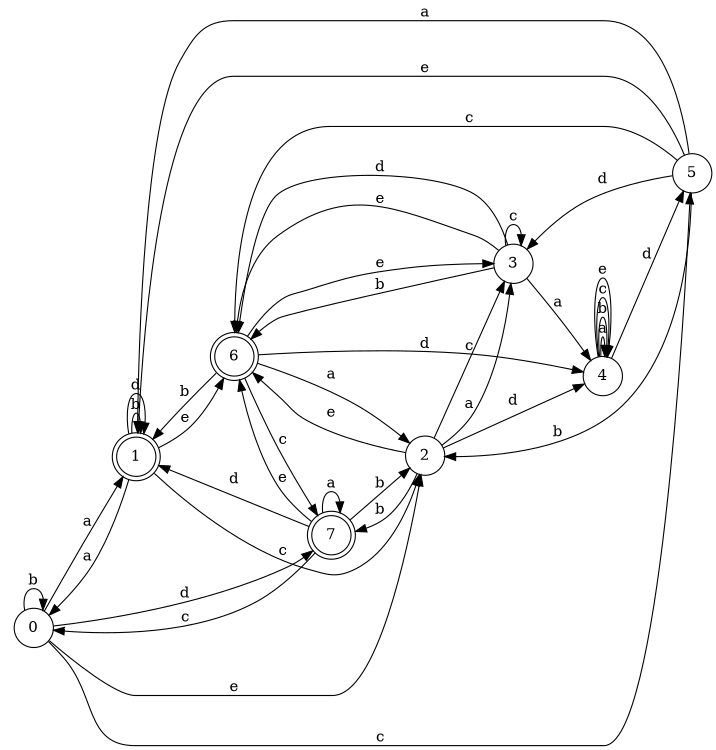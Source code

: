 digraph n7_10 {
__start0 [label="" shape="none"];

rankdir=LR;
size="8,5";

s0 [style="filled", color="black", fillcolor="white" shape="circle", label="0"];
s1 [style="rounded,filled", color="black", fillcolor="white" shape="doublecircle", label="1"];
s2 [style="filled", color="black", fillcolor="white" shape="circle", label="2"];
s3 [style="filled", color="black", fillcolor="white" shape="circle", label="3"];
s4 [style="filled", color="black", fillcolor="white" shape="circle", label="4"];
s5 [style="filled", color="black", fillcolor="white" shape="circle", label="5"];
s6 [style="rounded,filled", color="black", fillcolor="white" shape="doublecircle", label="6"];
s7 [style="rounded,filled", color="black", fillcolor="white" shape="doublecircle", label="7"];
s0 -> s1 [label="a"];
s0 -> s0 [label="b"];
s0 -> s5 [label="c"];
s0 -> s7 [label="d"];
s0 -> s2 [label="e"];
s1 -> s0 [label="a"];
s1 -> s1 [label="b"];
s1 -> s2 [label="c"];
s1 -> s1 [label="d"];
s1 -> s6 [label="e"];
s2 -> s3 [label="a"];
s2 -> s7 [label="b"];
s2 -> s3 [label="c"];
s2 -> s4 [label="d"];
s2 -> s6 [label="e"];
s3 -> s4 [label="a"];
s3 -> s6 [label="b"];
s3 -> s3 [label="c"];
s3 -> s6 [label="d"];
s3 -> s6 [label="e"];
s4 -> s4 [label="a"];
s4 -> s4 [label="b"];
s4 -> s4 [label="c"];
s4 -> s5 [label="d"];
s4 -> s4 [label="e"];
s5 -> s1 [label="a"];
s5 -> s2 [label="b"];
s5 -> s6 [label="c"];
s5 -> s3 [label="d"];
s5 -> s1 [label="e"];
s6 -> s2 [label="a"];
s6 -> s1 [label="b"];
s6 -> s7 [label="c"];
s6 -> s4 [label="d"];
s6 -> s3 [label="e"];
s7 -> s7 [label="a"];
s7 -> s2 [label="b"];
s7 -> s0 [label="c"];
s7 -> s1 [label="d"];
s7 -> s6 [label="e"];

}